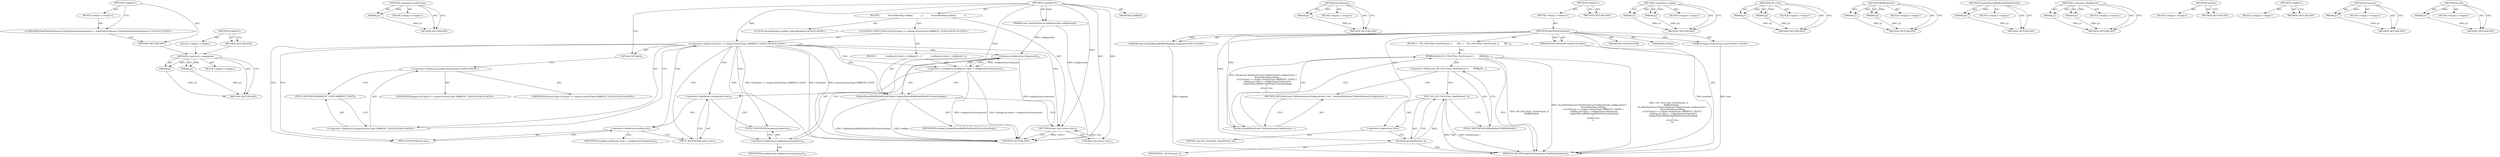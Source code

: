 digraph "&lt;global&gt;" {
vulnerable_99 [label=<(METHOD,&lt;operator&gt;.assignment)>];
vulnerable_100 [label=<(PARAM,p1)>];
vulnerable_101 [label=<(PARAM,p2)>];
vulnerable_102 [label=<(BLOCK,&lt;empty&gt;,&lt;empty&gt;)>];
vulnerable_103 [label=<(METHOD_RETURN,ANY)>];
vulnerable_122 [label=<(METHOD,&lt;operator&gt;.indirection)>];
vulnerable_123 [label=<(PARAM,p1)>];
vulnerable_124 [label=<(BLOCK,&lt;empty&gt;,&lt;empty&gt;)>];
vulnerable_125 [label=<(METHOD_RETURN,ANY)>];
vulnerable_3 [label=<(METHOD,&lt;lambda&gt;0)<SUB>7</SUB>>];
vulnerable_4 [label=<(PARAM,const PlatformSensorConfiguration&amp; configuration)<SUB>7</SUB>>];
vulnerable_5 [label=<(BLOCK,{
            SensorReading reading;
          ...,{
            SensorReading reading;
          ...)<SUB>7</SUB>>];
vulnerable_6 [label="<(LOCAL,SensorReading reading: SensorReading)<SUB>8</SUB>>"];
vulnerable_7 [label="<(CONTROL_STRUCTURE,IF,if (GetType() == mojom::SensorType::AMBIENT_LIGHT))<SUB>9</SUB>>"];
vulnerable_8 [label="<(&lt;operator&gt;.equals,GetType() == mojom::SensorType::AMBIENT_LIGHT)<SUB>9</SUB>>"];
vulnerable_9 [label=<(GetType,GetType())<SUB>9</SUB>>];
vulnerable_10 [label="<(&lt;operator&gt;.fieldAccess,mojom::SensorType::AMBIENT_LIGHT)<SUB>9</SUB>>"];
vulnerable_11 [label="<(&lt;operator&gt;.fieldAccess,mojom::SensorType)<SUB>9</SUB>>"];
vulnerable_12 [label="<(IDENTIFIER,mojom,GetType() == mojom::SensorType::AMBIENT_LIGHT)<SUB>9</SUB>>"];
vulnerable_13 [label="<(IDENTIFIER,SensorType,GetType() == mojom::SensorType::AMBIENT_LIGHT)<SUB>9</SUB>>"];
vulnerable_14 [label=<(FIELD_IDENTIFIER,AMBIENT_LIGHT,AMBIENT_LIGHT)<SUB>9</SUB>>];
vulnerable_15 [label=<(BLOCK,{
              reading.als.value = configurati...,{
              reading.als.value = configurati...)<SUB>9</SUB>>];
vulnerable_16 [label=<(&lt;operator&gt;.assignment,reading.als.value = configuration.frequency())<SUB>10</SUB>>];
vulnerable_17 [label=<(&lt;operator&gt;.fieldAccess,reading.als.value)<SUB>10</SUB>>];
vulnerable_18 [label=<(&lt;operator&gt;.fieldAccess,reading.als)<SUB>10</SUB>>];
vulnerable_19 [label=<(IDENTIFIER,reading,reading.als.value = configuration.frequency())<SUB>10</SUB>>];
vulnerable_20 [label=<(FIELD_IDENTIFIER,als,als)<SUB>10</SUB>>];
vulnerable_21 [label=<(FIELD_IDENTIFIER,value,value)<SUB>10</SUB>>];
vulnerable_22 [label=<(frequency,configuration.frequency())<SUB>10</SUB>>];
vulnerable_23 [label=<(&lt;operator&gt;.fieldAccess,configuration.frequency)<SUB>10</SUB>>];
vulnerable_24 [label=<(IDENTIFIER,configuration,configuration.frequency())<SUB>10</SUB>>];
vulnerable_25 [label=<(FIELD_IDENTIFIER,frequency,frequency)<SUB>10</SUB>>];
vulnerable_26 [label=<(UpdateSharedBufferAndNotifyClients,UpdateSharedBufferAndNotifyClients(reading))<SUB>11</SUB>>];
vulnerable_27 [label=<(IDENTIFIER,reading,UpdateSharedBufferAndNotifyClients(reading))<SUB>11</SUB>>];
vulnerable_28 [label=<(RETURN,return true;,return true;)<SUB>13</SUB>>];
vulnerable_29 [label=<(LITERAL,true,return true;)<SUB>13</SUB>>];
vulnerable_30 [label=<(MODIFIER,LAMBDA)>];
vulnerable_31 [label=<(METHOD_RETURN,ANY)<SUB>7</SUB>>];
vulnerable_126 [label=<(METHOD,StartSensor)>];
vulnerable_127 [label=<(PARAM,p1)>];
vulnerable_128 [label=<(BLOCK,&lt;empty&gt;,&lt;empty&gt;)>];
vulnerable_129 [label=<(METHOD_RETURN,ANY)>];
vulnerable_36 [label=<(METHOD,&lt;global&gt;)<SUB>1</SUB>>];
vulnerable_37 [label=<(BLOCK,&lt;empty&gt;,&lt;empty&gt;)<SUB>1</SUB>>];
vulnerable_38 [label=<(METHOD,FakePlatformSensor)<SUB>1</SUB>>];
vulnerable_39 [label="<(PARAM,mojom::SensorType type)<SUB>1</SUB>>"];
vulnerable_40 [label="<(PARAM,mojo::ScopedSharedBufferMapping mapping)<SUB>2</SUB>>"];
vulnerable_41 [label=<(PARAM,PlatformSensorProvider* provider)<SUB>3</SUB>>];
vulnerable_42 [label=<(BLOCK,{
   ON_CALL(*this, StartSensor(_))
       .Wil...,{
   ON_CALL(*this, StartSensor(_))
       .Wil...)<SUB>4</SUB>>];
vulnerable_43 [label=<(WillByDefault,ON_CALL(*this, StartSensor(_))
       .WillByDe...)<SUB>5</SUB>>];
vulnerable_44 [label=<(&lt;operator&gt;.fieldAccess,ON_CALL(*this, StartSensor(_))
       .WillByDe...)<SUB>5</SUB>>];
vulnerable_45 [label=<(ON_CALL,ON_CALL(*this, StartSensor(_)))<SUB>5</SUB>>];
vulnerable_46 [label=<(&lt;operator&gt;.indirection,*this)<SUB>5</SUB>>];
vulnerable_47 [label=<(LITERAL,this,ON_CALL(*this, StartSensor(_)))<SUB>5</SUB>>];
vulnerable_48 [label=<(StartSensor,StartSensor(_))<SUB>5</SUB>>];
vulnerable_49 [label=<(IDENTIFIER,_,StartSensor(_))<SUB>5</SUB>>];
vulnerable_50 [label=<(FIELD_IDENTIFIER,WillByDefault,WillByDefault)<SUB>5</SUB>>];
vulnerable_51 [label=<(Invoke,Invoke([this](const PlatformSensorConfiguration...)<SUB>7</SUB>>];
vulnerable_52 [label=<(METHOD_REF,[this](const PlatformSensorConfiguration&amp; confi...,Invoke([this](const PlatformSensorConfiguration...)<SUB>7</SUB>>];
vulnerable_53 [label=<(MODIFIER,CONSTRUCTOR)>];
vulnerable_54 [label=<(MODIFIER,PUBLIC)>];
vulnerable_55 [label=<(METHOD_RETURN,FakePlatformSensor.FakePlatformSensor)<SUB>1</SUB>>];
vulnerable_57 [label=<(METHOD_RETURN,ANY)<SUB>1</SUB>>];
vulnerable_86 [label=<(METHOD,&lt;operator&gt;.equals)>];
vulnerable_87 [label=<(PARAM,p1)>];
vulnerable_88 [label=<(PARAM,p2)>];
vulnerable_89 [label=<(BLOCK,&lt;empty&gt;,&lt;empty&gt;)>];
vulnerable_90 [label=<(METHOD_RETURN,ANY)>];
vulnerable_117 [label=<(METHOD,ON_CALL)>];
vulnerable_118 [label=<(PARAM,p1)>];
vulnerable_119 [label=<(PARAM,p2)>];
vulnerable_120 [label=<(BLOCK,&lt;empty&gt;,&lt;empty&gt;)>];
vulnerable_121 [label=<(METHOD_RETURN,ANY)>];
vulnerable_112 [label=<(METHOD,WillByDefault)>];
vulnerable_113 [label=<(PARAM,p1)>];
vulnerable_114 [label=<(PARAM,p2)>];
vulnerable_115 [label=<(BLOCK,&lt;empty&gt;,&lt;empty&gt;)>];
vulnerable_116 [label=<(METHOD_RETURN,ANY)>];
vulnerable_108 [label=<(METHOD,UpdateSharedBufferAndNotifyClients)>];
vulnerable_109 [label=<(PARAM,p1)>];
vulnerable_110 [label=<(BLOCK,&lt;empty&gt;,&lt;empty&gt;)>];
vulnerable_111 [label=<(METHOD_RETURN,ANY)>];
vulnerable_94 [label=<(METHOD,&lt;operator&gt;.fieldAccess)>];
vulnerable_95 [label=<(PARAM,p1)>];
vulnerable_96 [label=<(PARAM,p2)>];
vulnerable_97 [label=<(BLOCK,&lt;empty&gt;,&lt;empty&gt;)>];
vulnerable_98 [label=<(METHOD_RETURN,ANY)>];
vulnerable_91 [label=<(METHOD,GetType)>];
vulnerable_92 [label=<(BLOCK,&lt;empty&gt;,&lt;empty&gt;)>];
vulnerable_93 [label=<(METHOD_RETURN,ANY)>];
vulnerable_80 [label=<(METHOD,&lt;global&gt;)<SUB>1</SUB>>];
vulnerable_81 [label=<(BLOCK,&lt;empty&gt;,&lt;empty&gt;)>];
vulnerable_82 [label=<(METHOD_RETURN,ANY)>];
vulnerable_104 [label=<(METHOD,frequency)>];
vulnerable_105 [label=<(PARAM,p1)>];
vulnerable_106 [label=<(BLOCK,&lt;empty&gt;,&lt;empty&gt;)>];
vulnerable_107 [label=<(METHOD_RETURN,ANY)>];
vulnerable_130 [label=<(METHOD,Invoke)>];
vulnerable_131 [label=<(PARAM,p1)>];
vulnerable_132 [label=<(BLOCK,&lt;empty&gt;,&lt;empty&gt;)>];
vulnerable_133 [label=<(METHOD_RETURN,ANY)>];
fixed_6 [label=<(METHOD,&lt;global&gt;)<SUB>1</SUB>>];
fixed_7 [label=<(BLOCK,&lt;empty&gt;,&lt;empty&gt;)<SUB>1</SUB>>];
fixed_8 [label="<(UNKNOWN,FakePlatformSensor::FakePlatformSensor(mojom::S...,FakePlatformSensor::FakePlatformSensor(mojom::S...)<SUB>1</SUB>>"];
fixed_9 [label=<(METHOD_RETURN,ANY)<SUB>1</SUB>>];
fixed_14 [label=<(METHOD,&lt;global&gt;)<SUB>1</SUB>>];
fixed_15 [label=<(BLOCK,&lt;empty&gt;,&lt;empty&gt;)>];
fixed_16 [label=<(METHOD_RETURN,ANY)>];
vulnerable_99 -> vulnerable_100  [key=0, label="AST: "];
vulnerable_99 -> vulnerable_100  [key=1, label="DDG: "];
vulnerable_99 -> vulnerable_102  [key=0, label="AST: "];
vulnerable_99 -> vulnerable_101  [key=0, label="AST: "];
vulnerable_99 -> vulnerable_101  [key=1, label="DDG: "];
vulnerable_99 -> vulnerable_103  [key=0, label="AST: "];
vulnerable_99 -> vulnerable_103  [key=1, label="CFG: "];
vulnerable_100 -> vulnerable_103  [key=0, label="DDG: p1"];
vulnerable_101 -> vulnerable_103  [key=0, label="DDG: p2"];
vulnerable_122 -> vulnerable_123  [key=0, label="AST: "];
vulnerable_122 -> vulnerable_123  [key=1, label="DDG: "];
vulnerable_122 -> vulnerable_124  [key=0, label="AST: "];
vulnerable_122 -> vulnerable_125  [key=0, label="AST: "];
vulnerable_122 -> vulnerable_125  [key=1, label="CFG: "];
vulnerable_123 -> vulnerable_125  [key=0, label="DDG: p1"];
vulnerable_3 -> vulnerable_4  [key=0, label="AST: "];
vulnerable_3 -> vulnerable_4  [key=1, label="DDG: "];
vulnerable_3 -> vulnerable_5  [key=0, label="AST: "];
vulnerable_3 -> vulnerable_30  [key=0, label="AST: "];
vulnerable_3 -> vulnerable_31  [key=0, label="AST: "];
vulnerable_3 -> vulnerable_9  [key=0, label="CFG: "];
vulnerable_3 -> vulnerable_28  [key=0, label="DDG: "];
vulnerable_3 -> vulnerable_29  [key=0, label="DDG: "];
vulnerable_3 -> vulnerable_8  [key=0, label="DDG: "];
vulnerable_3 -> vulnerable_26  [key=0, label="DDG: "];
vulnerable_4 -> vulnerable_31  [key=0, label="DDG: configuration"];
vulnerable_4 -> vulnerable_22  [key=0, label="DDG: configuration"];
vulnerable_5 -> vulnerable_6  [key=0, label="AST: "];
vulnerable_5 -> vulnerable_7  [key=0, label="AST: "];
vulnerable_5 -> vulnerable_28  [key=0, label="AST: "];
vulnerable_7 -> vulnerable_8  [key=0, label="AST: "];
vulnerable_7 -> vulnerable_15  [key=0, label="AST: "];
vulnerable_8 -> vulnerable_9  [key=0, label="AST: "];
vulnerable_8 -> vulnerable_10  [key=0, label="AST: "];
vulnerable_8 -> vulnerable_20  [key=0, label="CFG: "];
vulnerable_8 -> vulnerable_20  [key=1, label="CDG: "];
vulnerable_8 -> vulnerable_28  [key=0, label="CFG: "];
vulnerable_8 -> vulnerable_31  [key=0, label="DDG: GetType()"];
vulnerable_8 -> vulnerable_31  [key=1, label="DDG: mojom::SensorType::AMBIENT_LIGHT"];
vulnerable_8 -> vulnerable_31  [key=2, label="DDG: GetType() == mojom::SensorType::AMBIENT_LIGHT"];
vulnerable_8 -> vulnerable_16  [key=0, label="CDG: "];
vulnerable_8 -> vulnerable_17  [key=0, label="CDG: "];
vulnerable_8 -> vulnerable_21  [key=0, label="CDG: "];
vulnerable_8 -> vulnerable_18  [key=0, label="CDG: "];
vulnerable_8 -> vulnerable_26  [key=0, label="CDG: "];
vulnerable_8 -> vulnerable_23  [key=0, label="CDG: "];
vulnerable_8 -> vulnerable_25  [key=0, label="CDG: "];
vulnerable_8 -> vulnerable_22  [key=0, label="CDG: "];
vulnerable_9 -> vulnerable_11  [key=0, label="CFG: "];
vulnerable_10 -> vulnerable_11  [key=0, label="AST: "];
vulnerable_10 -> vulnerable_14  [key=0, label="AST: "];
vulnerable_10 -> vulnerable_8  [key=0, label="CFG: "];
vulnerable_11 -> vulnerable_12  [key=0, label="AST: "];
vulnerable_11 -> vulnerable_13  [key=0, label="AST: "];
vulnerable_11 -> vulnerable_14  [key=0, label="CFG: "];
vulnerable_14 -> vulnerable_10  [key=0, label="CFG: "];
vulnerable_15 -> vulnerable_16  [key=0, label="AST: "];
vulnerable_15 -> vulnerable_26  [key=0, label="AST: "];
vulnerable_16 -> vulnerable_17  [key=0, label="AST: "];
vulnerable_16 -> vulnerable_22  [key=0, label="AST: "];
vulnerable_16 -> vulnerable_26  [key=0, label="CFG: "];
vulnerable_16 -> vulnerable_31  [key=0, label="DDG: configuration.frequency()"];
vulnerable_16 -> vulnerable_31  [key=1, label="DDG: reading.als.value = configuration.frequency()"];
vulnerable_17 -> vulnerable_18  [key=0, label="AST: "];
vulnerable_17 -> vulnerable_21  [key=0, label="AST: "];
vulnerable_17 -> vulnerable_25  [key=0, label="CFG: "];
vulnerable_18 -> vulnerable_19  [key=0, label="AST: "];
vulnerable_18 -> vulnerable_20  [key=0, label="AST: "];
vulnerable_18 -> vulnerable_21  [key=0, label="CFG: "];
vulnerable_20 -> vulnerable_18  [key=0, label="CFG: "];
vulnerable_21 -> vulnerable_17  [key=0, label="CFG: "];
vulnerable_22 -> vulnerable_23  [key=0, label="AST: "];
vulnerable_22 -> vulnerable_16  [key=0, label="CFG: "];
vulnerable_22 -> vulnerable_16  [key=1, label="DDG: configuration.frequency"];
vulnerable_22 -> vulnerable_31  [key=0, label="DDG: configuration.frequency"];
vulnerable_23 -> vulnerable_24  [key=0, label="AST: "];
vulnerable_23 -> vulnerable_25  [key=0, label="AST: "];
vulnerable_23 -> vulnerable_22  [key=0, label="CFG: "];
vulnerable_25 -> vulnerable_23  [key=0, label="CFG: "];
vulnerable_26 -> vulnerable_27  [key=0, label="AST: "];
vulnerable_26 -> vulnerable_28  [key=0, label="CFG: "];
vulnerable_26 -> vulnerable_31  [key=0, label="DDG: reading"];
vulnerable_26 -> vulnerable_31  [key=1, label="DDG: UpdateSharedBufferAndNotifyClients(reading)"];
vulnerable_28 -> vulnerable_29  [key=0, label="AST: "];
vulnerable_28 -> vulnerable_31  [key=0, label="CFG: "];
vulnerable_28 -> vulnerable_31  [key=1, label="DDG: &lt;RET&gt;"];
vulnerable_29 -> vulnerable_28  [key=0, label="DDG: true"];
vulnerable_126 -> vulnerable_127  [key=0, label="AST: "];
vulnerable_126 -> vulnerable_127  [key=1, label="DDG: "];
vulnerable_126 -> vulnerable_128  [key=0, label="AST: "];
vulnerable_126 -> vulnerable_129  [key=0, label="AST: "];
vulnerable_126 -> vulnerable_129  [key=1, label="CFG: "];
vulnerable_127 -> vulnerable_129  [key=0, label="DDG: p1"];
vulnerable_36 -> vulnerable_37  [key=0, label="AST: "];
vulnerable_36 -> vulnerable_57  [key=0, label="AST: "];
vulnerable_36 -> vulnerable_57  [key=1, label="CFG: "];
vulnerable_37 -> vulnerable_38  [key=0, label="AST: "];
vulnerable_38 -> vulnerable_39  [key=0, label="AST: "];
vulnerable_38 -> vulnerable_39  [key=1, label="DDG: "];
vulnerable_38 -> vulnerable_40  [key=0, label="AST: "];
vulnerable_38 -> vulnerable_40  [key=1, label="DDG: "];
vulnerable_38 -> vulnerable_41  [key=0, label="AST: "];
vulnerable_38 -> vulnerable_41  [key=1, label="DDG: "];
vulnerable_38 -> vulnerable_42  [key=0, label="AST: "];
vulnerable_38 -> vulnerable_53  [key=0, label="AST: "];
vulnerable_38 -> vulnerable_54  [key=0, label="AST: "];
vulnerable_38 -> vulnerable_55  [key=0, label="AST: "];
vulnerable_38 -> vulnerable_46  [key=0, label="CFG: "];
vulnerable_38 -> vulnerable_51  [key=0, label="DDG: "];
vulnerable_38 -> vulnerable_48  [key=0, label="DDG: "];
vulnerable_39 -> vulnerable_55  [key=0, label="DDG: type"];
vulnerable_40 -> vulnerable_55  [key=0, label="DDG: mapping"];
vulnerable_41 -> vulnerable_55  [key=0, label="DDG: provider"];
vulnerable_42 -> vulnerable_43  [key=0, label="AST: "];
vulnerable_43 -> vulnerable_44  [key=0, label="AST: "];
vulnerable_43 -> vulnerable_51  [key=0, label="AST: "];
vulnerable_43 -> vulnerable_55  [key=0, label="CFG: "];
vulnerable_43 -> vulnerable_55  [key=1, label="DDG: ON_CALL(*this, StartSensor(_))
       .WillByDefault"];
vulnerable_43 -> vulnerable_55  [key=2, label="DDG: Invoke([this](const PlatformSensorConfiguration&amp; configuration) {
            SensorReading reading;
            if (GetType() == mojom::SensorType::AMBIENT_LIGHT) {
              reading.als.value = configuration.frequency();
              UpdateSharedBufferAndNotifyClients(reading);
            }
            return true;
          })"];
vulnerable_43 -> vulnerable_55  [key=3, label="DDG: ON_CALL(*this, StartSensor(_))
       .WillByDefault(
           Invoke([this](const PlatformSensorConfiguration&amp; configuration) {
            SensorReading reading;
            if (GetType() == mojom::SensorType::AMBIENT_LIGHT) {
              reading.als.value = configuration.frequency();
              UpdateSharedBufferAndNotifyClients(reading);
            }
            return true;
          }))"];
vulnerable_44 -> vulnerable_45  [key=0, label="AST: "];
vulnerable_44 -> vulnerable_50  [key=0, label="AST: "];
vulnerable_44 -> vulnerable_52  [key=0, label="CFG: "];
vulnerable_45 -> vulnerable_46  [key=0, label="AST: "];
vulnerable_45 -> vulnerable_48  [key=0, label="AST: "];
vulnerable_45 -> vulnerable_50  [key=0, label="CFG: "];
vulnerable_45 -> vulnerable_55  [key=0, label="DDG: *this"];
vulnerable_45 -> vulnerable_55  [key=1, label="DDG: StartSensor(_)"];
vulnerable_46 -> vulnerable_47  [key=0, label="AST: "];
vulnerable_46 -> vulnerable_48  [key=0, label="CFG: "];
vulnerable_48 -> vulnerable_49  [key=0, label="AST: "];
vulnerable_48 -> vulnerable_45  [key=0, label="CFG: "];
vulnerable_48 -> vulnerable_45  [key=1, label="DDG: _"];
vulnerable_48 -> vulnerable_55  [key=0, label="DDG: _"];
vulnerable_50 -> vulnerable_44  [key=0, label="CFG: "];
vulnerable_51 -> vulnerable_52  [key=0, label="AST: "];
vulnerable_51 -> vulnerable_43  [key=0, label="CFG: "];
vulnerable_51 -> vulnerable_43  [key=1, label="DDG: [this](const PlatformSensorConfiguration&amp; configuration) {
            SensorReading reading;
            if (GetType() == mojom::SensorType::AMBIENT_LIGHT) {
              reading.als.value = configuration.frequency();
              UpdateSharedBufferAndNotifyClients(reading);
            }
            return true;
          }"];
vulnerable_52 -> vulnerable_51  [key=0, label="CFG: "];
vulnerable_86 -> vulnerable_87  [key=0, label="AST: "];
vulnerable_86 -> vulnerable_87  [key=1, label="DDG: "];
vulnerable_86 -> vulnerable_89  [key=0, label="AST: "];
vulnerable_86 -> vulnerable_88  [key=0, label="AST: "];
vulnerable_86 -> vulnerable_88  [key=1, label="DDG: "];
vulnerable_86 -> vulnerable_90  [key=0, label="AST: "];
vulnerable_86 -> vulnerable_90  [key=1, label="CFG: "];
vulnerable_87 -> vulnerable_90  [key=0, label="DDG: p1"];
vulnerable_88 -> vulnerable_90  [key=0, label="DDG: p2"];
vulnerable_117 -> vulnerable_118  [key=0, label="AST: "];
vulnerable_117 -> vulnerable_118  [key=1, label="DDG: "];
vulnerable_117 -> vulnerable_120  [key=0, label="AST: "];
vulnerable_117 -> vulnerable_119  [key=0, label="AST: "];
vulnerable_117 -> vulnerable_119  [key=1, label="DDG: "];
vulnerable_117 -> vulnerable_121  [key=0, label="AST: "];
vulnerable_117 -> vulnerable_121  [key=1, label="CFG: "];
vulnerable_118 -> vulnerable_121  [key=0, label="DDG: p1"];
vulnerable_119 -> vulnerable_121  [key=0, label="DDG: p2"];
vulnerable_112 -> vulnerable_113  [key=0, label="AST: "];
vulnerable_112 -> vulnerable_113  [key=1, label="DDG: "];
vulnerable_112 -> vulnerable_115  [key=0, label="AST: "];
vulnerable_112 -> vulnerable_114  [key=0, label="AST: "];
vulnerable_112 -> vulnerable_114  [key=1, label="DDG: "];
vulnerable_112 -> vulnerable_116  [key=0, label="AST: "];
vulnerable_112 -> vulnerable_116  [key=1, label="CFG: "];
vulnerable_113 -> vulnerable_116  [key=0, label="DDG: p1"];
vulnerable_114 -> vulnerable_116  [key=0, label="DDG: p2"];
vulnerable_108 -> vulnerable_109  [key=0, label="AST: "];
vulnerable_108 -> vulnerable_109  [key=1, label="DDG: "];
vulnerable_108 -> vulnerable_110  [key=0, label="AST: "];
vulnerable_108 -> vulnerable_111  [key=0, label="AST: "];
vulnerable_108 -> vulnerable_111  [key=1, label="CFG: "];
vulnerable_109 -> vulnerable_111  [key=0, label="DDG: p1"];
vulnerable_94 -> vulnerable_95  [key=0, label="AST: "];
vulnerable_94 -> vulnerable_95  [key=1, label="DDG: "];
vulnerable_94 -> vulnerable_97  [key=0, label="AST: "];
vulnerable_94 -> vulnerable_96  [key=0, label="AST: "];
vulnerable_94 -> vulnerable_96  [key=1, label="DDG: "];
vulnerable_94 -> vulnerable_98  [key=0, label="AST: "];
vulnerable_94 -> vulnerable_98  [key=1, label="CFG: "];
vulnerable_95 -> vulnerable_98  [key=0, label="DDG: p1"];
vulnerable_96 -> vulnerable_98  [key=0, label="DDG: p2"];
vulnerable_91 -> vulnerable_92  [key=0, label="AST: "];
vulnerable_91 -> vulnerable_93  [key=0, label="AST: "];
vulnerable_91 -> vulnerable_93  [key=1, label="CFG: "];
vulnerable_80 -> vulnerable_81  [key=0, label="AST: "];
vulnerable_80 -> vulnerable_82  [key=0, label="AST: "];
vulnerable_80 -> vulnerable_82  [key=1, label="CFG: "];
vulnerable_104 -> vulnerable_105  [key=0, label="AST: "];
vulnerable_104 -> vulnerable_105  [key=1, label="DDG: "];
vulnerable_104 -> vulnerable_106  [key=0, label="AST: "];
vulnerable_104 -> vulnerable_107  [key=0, label="AST: "];
vulnerable_104 -> vulnerable_107  [key=1, label="CFG: "];
vulnerable_105 -> vulnerable_107  [key=0, label="DDG: p1"];
vulnerable_130 -> vulnerable_131  [key=0, label="AST: "];
vulnerable_130 -> vulnerable_131  [key=1, label="DDG: "];
vulnerable_130 -> vulnerable_132  [key=0, label="AST: "];
vulnerable_130 -> vulnerable_133  [key=0, label="AST: "];
vulnerable_130 -> vulnerable_133  [key=1, label="CFG: "];
vulnerable_131 -> vulnerable_133  [key=0, label="DDG: p1"];
fixed_6 -> fixed_7  [key=0, label="AST: "];
fixed_6 -> fixed_9  [key=0, label="AST: "];
fixed_6 -> fixed_8  [key=0, label="CFG: "];
fixed_7 -> fixed_8  [key=0, label="AST: "];
fixed_8 -> fixed_9  [key=0, label="CFG: "];
fixed_9 -> vulnerable_99  [key=0];
fixed_14 -> fixed_15  [key=0, label="AST: "];
fixed_14 -> fixed_16  [key=0, label="AST: "];
fixed_14 -> fixed_16  [key=1, label="CFG: "];
fixed_15 -> vulnerable_99  [key=0];
fixed_16 -> vulnerable_99  [key=0];
}
